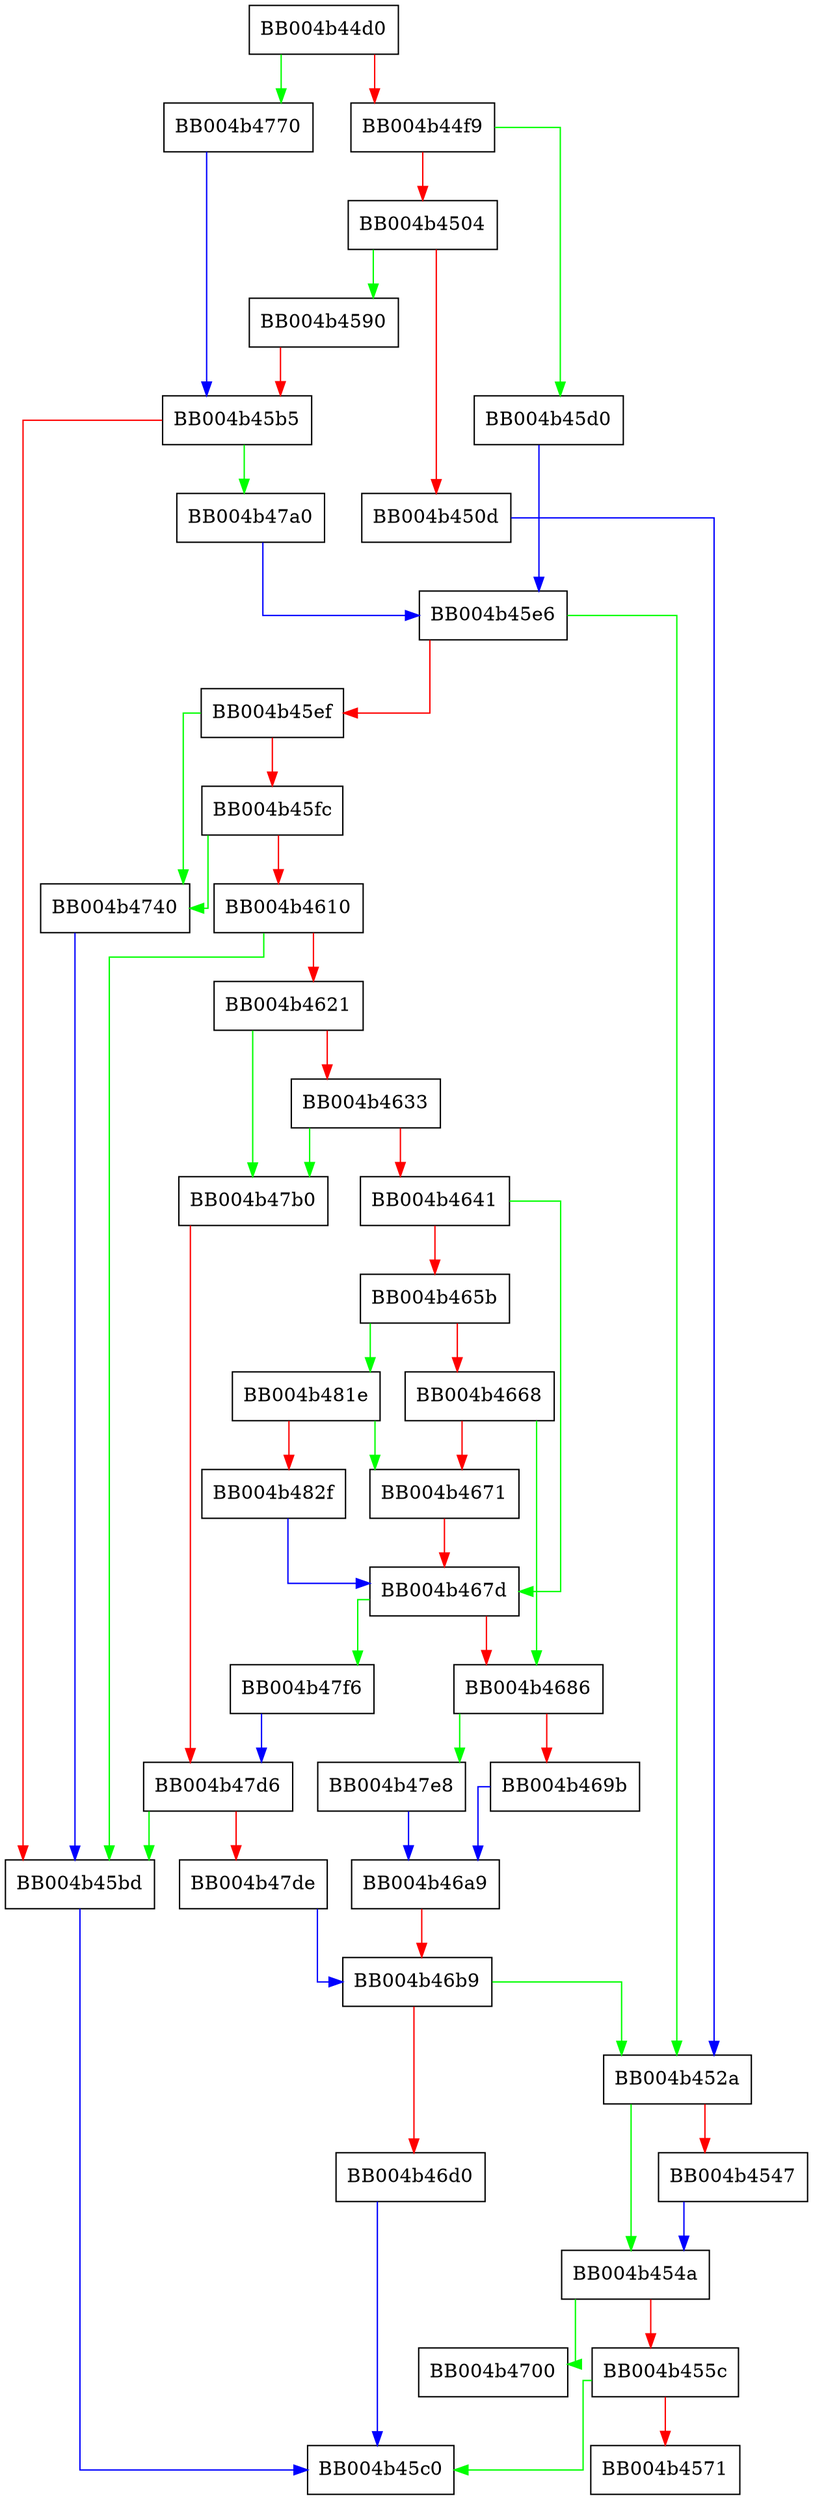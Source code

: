 digraph ossl_quic_stream_reset {
  node [shape="box"];
  graph [splines=ortho];
  BB004b44d0 -> BB004b4770 [color="green"];
  BB004b44d0 -> BB004b44f9 [color="red"];
  BB004b44f9 -> BB004b45d0 [color="green"];
  BB004b44f9 -> BB004b4504 [color="red"];
  BB004b4504 -> BB004b4590 [color="green"];
  BB004b4504 -> BB004b450d [color="red"];
  BB004b450d -> BB004b452a [color="blue"];
  BB004b452a -> BB004b454a [color="green"];
  BB004b452a -> BB004b4547 [color="red"];
  BB004b4547 -> BB004b454a [color="blue"];
  BB004b454a -> BB004b4700 [color="green"];
  BB004b454a -> BB004b455c [color="red"];
  BB004b455c -> BB004b45c0 [color="green"];
  BB004b455c -> BB004b4571 [color="red"];
  BB004b4590 -> BB004b45b5 [color="red"];
  BB004b45b5 -> BB004b47a0 [color="green"];
  BB004b45b5 -> BB004b45bd [color="red"];
  BB004b45bd -> BB004b45c0 [color="blue"];
  BB004b45d0 -> BB004b45e6 [color="blue"];
  BB004b45e6 -> BB004b452a [color="green"];
  BB004b45e6 -> BB004b45ef [color="red"];
  BB004b45ef -> BB004b4740 [color="green"];
  BB004b45ef -> BB004b45fc [color="red"];
  BB004b45fc -> BB004b4740 [color="green"];
  BB004b45fc -> BB004b4610 [color="red"];
  BB004b4610 -> BB004b45bd [color="green"];
  BB004b4610 -> BB004b4621 [color="red"];
  BB004b4621 -> BB004b47b0 [color="green"];
  BB004b4621 -> BB004b4633 [color="red"];
  BB004b4633 -> BB004b47b0 [color="green"];
  BB004b4633 -> BB004b4641 [color="red"];
  BB004b4641 -> BB004b467d [color="green"];
  BB004b4641 -> BB004b465b [color="red"];
  BB004b465b -> BB004b481e [color="green"];
  BB004b465b -> BB004b4668 [color="red"];
  BB004b4668 -> BB004b4686 [color="green"];
  BB004b4668 -> BB004b4671 [color="red"];
  BB004b4671 -> BB004b467d [color="red"];
  BB004b467d -> BB004b47f6 [color="green"];
  BB004b467d -> BB004b4686 [color="red"];
  BB004b4686 -> BB004b47e8 [color="green"];
  BB004b4686 -> BB004b469b [color="red"];
  BB004b469b -> BB004b46a9 [color="blue"];
  BB004b46a9 -> BB004b46b9 [color="red"];
  BB004b46b9 -> BB004b452a [color="green"];
  BB004b46b9 -> BB004b46d0 [color="red"];
  BB004b46d0 -> BB004b45c0 [color="blue"];
  BB004b4740 -> BB004b45bd [color="blue"];
  BB004b4770 -> BB004b45b5 [color="blue"];
  BB004b47a0 -> BB004b45e6 [color="blue"];
  BB004b47b0 -> BB004b47d6 [color="red"];
  BB004b47d6 -> BB004b45bd [color="green"];
  BB004b47d6 -> BB004b47de [color="red"];
  BB004b47de -> BB004b46b9 [color="blue"];
  BB004b47e8 -> BB004b46a9 [color="blue"];
  BB004b47f6 -> BB004b47d6 [color="blue"];
  BB004b481e -> BB004b4671 [color="green"];
  BB004b481e -> BB004b482f [color="red"];
  BB004b482f -> BB004b467d [color="blue"];
}